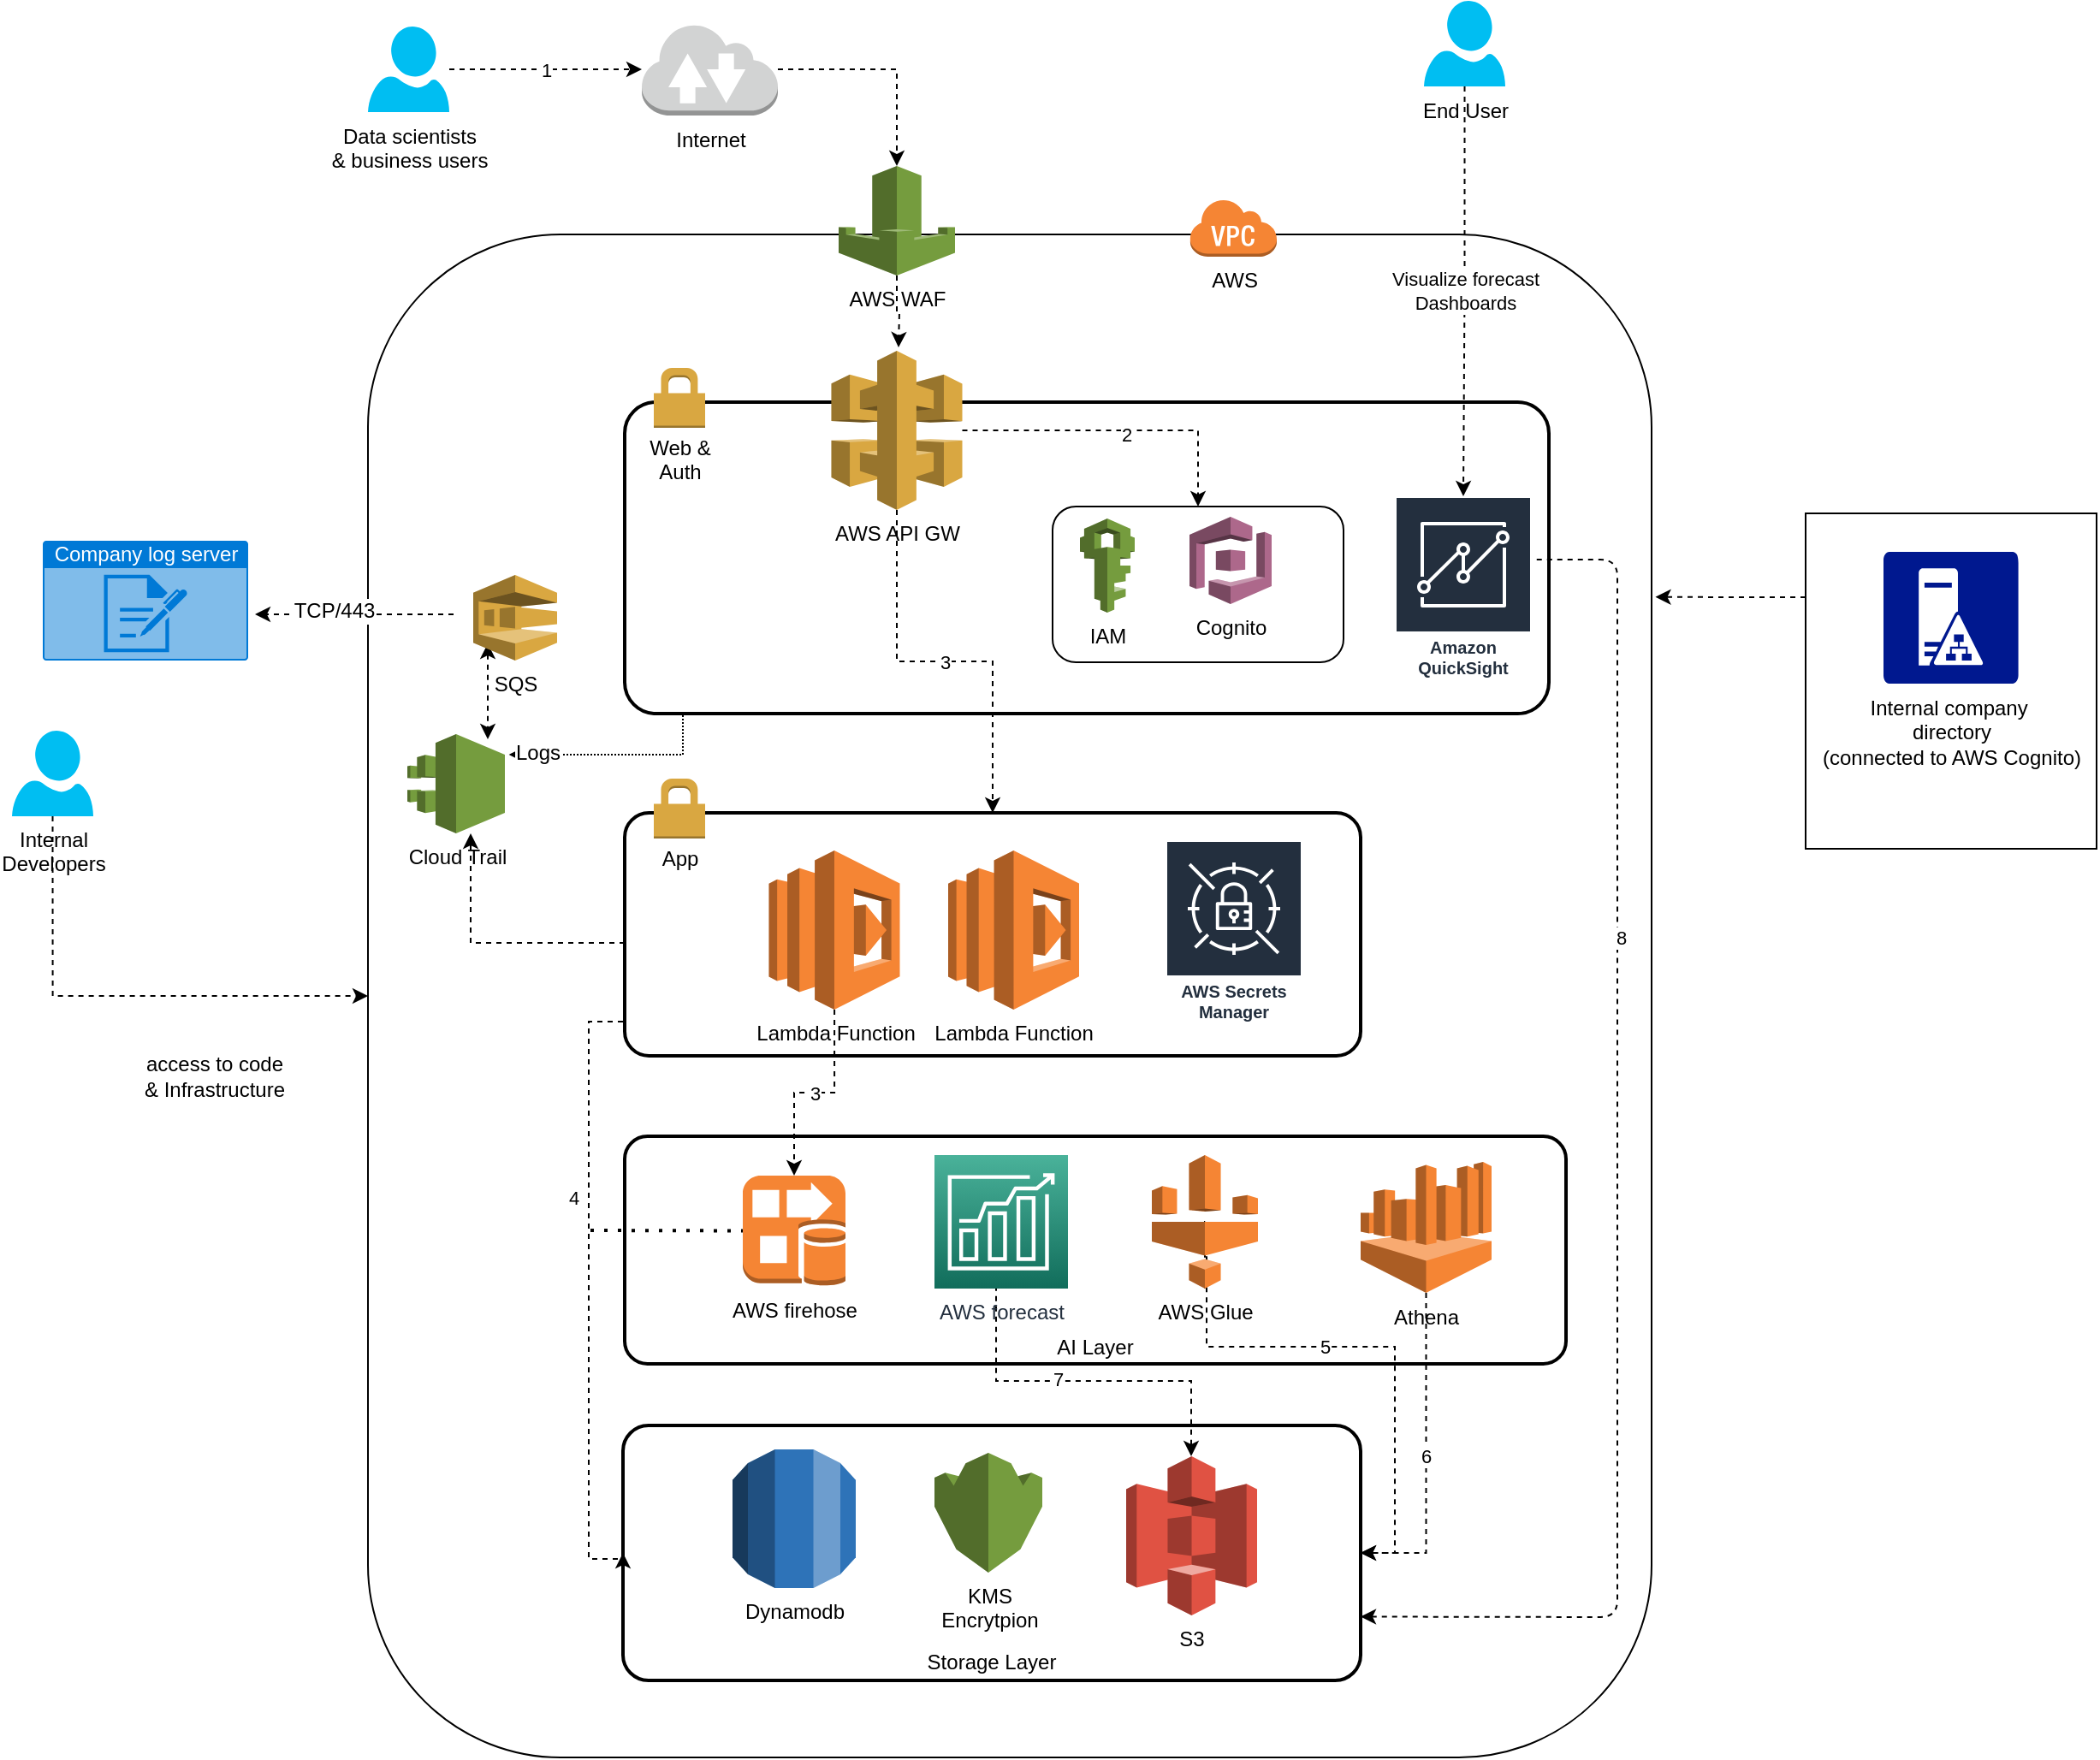 <mxfile version="13.5.8" type="device"><diagram id="nyJxmOIcVj75oOaWl1e2" name="Page-1"><mxGraphModel dx="2153" dy="1742" grid="1" gridSize="10" guides="1" tooltips="1" connect="1" arrows="1" fold="1" page="1" pageScale="1" pageWidth="850" pageHeight="1100" math="0" shadow="0"><root><mxCell id="0"/><mxCell id="1" parent="0"/><mxCell id="xC3p-2JrGwLegyFkNpzK-1" value="" style="rounded=1;whiteSpace=wrap;html=1;" parent="1" vertex="1"><mxGeometry x="50" width="750" height="890" as="geometry"/></mxCell><mxCell id="xC3p-2JrGwLegyFkNpzK-7" value="" style="rounded=1;arcSize=10;dashed=0;strokeColor=#000000;fillColor=none;gradientColor=none;strokeWidth=2;" parent="1" vertex="1"><mxGeometry x="200" y="98" width="540" height="182" as="geometry"/></mxCell><mxCell id="y2ARXunp5uVEYfUEWxLP-32" value="" style="rounded=1;whiteSpace=wrap;html=1;" parent="1" vertex="1"><mxGeometry x="450" y="159" width="170" height="91" as="geometry"/></mxCell><mxCell id="y2ARXunp5uVEYfUEWxLP-22" value="&#10;&#10;&#10;&#10;&#10;&#10;&#10;&#10;AI Layer" style="rounded=1;arcSize=10;dashed=0;strokeColor=#000000;fillColor=none;gradientColor=none;strokeWidth=2;" parent="1" vertex="1"><mxGeometry x="200" y="527" width="550" height="133" as="geometry"/></mxCell><mxCell id="RW00XCiDzplr0S9jMkI3-19" value="" style="edgeStyle=orthogonalEdgeStyle;rounded=0;orthogonalLoop=1;jettySize=auto;html=1;dashed=1;startArrow=none;startFill=0;endArrow=classic;endFill=1;" parent="1" source="xC3p-2JrGwLegyFkNpzK-18" target="f6ZlgsBKTlE_WPhgkNMk-1" edge="1"><mxGeometry relative="1" as="geometry"><Array as="points"><mxPoint x="110" y="414"/></Array></mxGeometry></mxCell><mxCell id="xC3p-2JrGwLegyFkNpzK-18" value="" style="rounded=1;arcSize=10;dashed=0;strokeColor=#000000;fillColor=none;gradientColor=none;strokeWidth=2;" parent="1" vertex="1"><mxGeometry x="200" y="338" width="430" height="142" as="geometry"/></mxCell><mxCell id="xC3p-2JrGwLegyFkNpzK-8" value="&lt;br&gt;&lt;br&gt;&lt;br&gt;&lt;br&gt;&lt;br&gt;Web &amp;amp;&lt;br&gt;Auth" style="dashed=0;html=1;shape=mxgraph.aws3.permissions;fillColor=#D9A741;gradientColor=none;dashed=0;" parent="1" vertex="1"><mxGeometry x="217" y="78" width="30" height="35" as="geometry"/></mxCell><mxCell id="xC3p-2JrGwLegyFkNpzK-25" value="&lt;br&gt;&lt;br&gt;&lt;br&gt;&lt;br&gt;App&lt;br&gt;" style="dashed=0;html=1;shape=mxgraph.aws3.permissions;fillColor=#D9A741;gradientColor=none;dashed=0;" parent="1" vertex="1"><mxGeometry x="217" y="318" width="30" height="35" as="geometry"/></mxCell><mxCell id="fVPYFeJSB_kTZBo1aj12-15" style="edgeStyle=orthogonalEdgeStyle;rounded=0;orthogonalLoop=1;jettySize=auto;html=1;exitX=0;exitY=0.25;exitDx=0;exitDy=0;entryX=1.003;entryY=0.238;entryDx=0;entryDy=0;entryPerimeter=0;dashed=1;startArrow=none;startFill=0;endArrow=classic;endFill=1;" edge="1" parent="1" source="xC3p-2JrGwLegyFkNpzK-26" target="xC3p-2JrGwLegyFkNpzK-1"><mxGeometry relative="1" as="geometry"/></mxCell><mxCell id="xC3p-2JrGwLegyFkNpzK-26" value="&lt;br&gt;&lt;br&gt;&lt;br&gt;&lt;br&gt;&lt;br&gt;&lt;br&gt;&lt;br&gt;&lt;br&gt;&lt;br&gt;&lt;br&gt;&lt;br&gt;&lt;br&gt;" style="rounded=0;whiteSpace=wrap;html=1;" parent="1" vertex="1"><mxGeometry x="890" y="163" width="170" height="196" as="geometry"/></mxCell><mxCell id="xC3p-2JrGwLegyFkNpzK-27" value="Internal company&amp;nbsp;&lt;br&gt;directory &lt;br&gt;(connected to AWS Cognito)" style="shadow=0;dashed=0;html=1;labelPosition=center;verticalLabelPosition=bottom;verticalAlign=top;align=center;strokeColor=none;shape=mxgraph.mscae.vm.active_directory;fillColor=#00188F;strokeColor=none;" parent="1" vertex="1"><mxGeometry x="935.5" y="185.5" width="79" height="77" as="geometry"/></mxCell><mxCell id="xC3p-2JrGwLegyFkNpzK-39" value="&#10;&#10;&#10;&#10;&#10;&#10;&#10;&#10;&#10;Storage Layer" style="rounded=1;arcSize=10;dashed=0;strokeColor=#000000;fillColor=none;gradientColor=none;strokeWidth=2;" parent="1" vertex="1"><mxGeometry x="199" y="696" width="431" height="149" as="geometry"/></mxCell><mxCell id="xC3p-2JrGwLegyFkNpzK-40" value="Dynamodb" style="outlineConnect=0;dashed=0;verticalLabelPosition=bottom;verticalAlign=top;align=center;html=1;shape=mxgraph.aws3.rds;fillColor=#2E73B8;gradientColor=none;" parent="1" vertex="1"><mxGeometry x="263" y="710" width="72" height="81" as="geometry"/></mxCell><mxCell id="xC3p-2JrGwLegyFkNpzK-47" value="AWS" style="outlineConnect=0;dashed=0;verticalLabelPosition=bottom;verticalAlign=top;align=center;html=1;shape=mxgraph.aws3.virtual_private_cloud;fillColor=#F58534;gradientColor=none;" parent="1" vertex="1"><mxGeometry x="530" y="-21" width="51" height="34" as="geometry"/></mxCell><mxCell id="3qsgDyayi-OAPHluCu57-2" style="edgeStyle=orthogonalEdgeStyle;rounded=0;html=1;exitX=0.5;exitY=1;exitDx=0;exitDy=0;exitPerimeter=0;entryX=0;entryY=0.5;entryDx=0;entryDy=0;jettySize=auto;orthogonalLoop=1;dashed=1;" parent="1" source="xC3p-2JrGwLegyFkNpzK-77" target="xC3p-2JrGwLegyFkNpzK-1" edge="1"><mxGeometry relative="1" as="geometry"><mxPoint x="-104" y="445" as="targetPoint"/></mxGeometry></mxCell><mxCell id="AAxCWXPfxZnglJLr-LG2-1" value="access to&amp;nbsp;code&lt;br&gt;&amp;amp; Infrastructure" style="text;html=1;resizable=0;points=[];align=center;verticalAlign=middle;labelBackgroundColor=#ffffff;" parent="3qsgDyayi-OAPHluCu57-2" vertex="1" connectable="0"><mxGeometry x="-0.276" y="47" relative="1" as="geometry"><mxPoint x="47" y="47" as="offset"/></mxGeometry></mxCell><mxCell id="xC3p-2JrGwLegyFkNpzK-77" value="Internal &lt;br&gt;Developers" style="verticalLabelPosition=bottom;html=1;verticalAlign=top;align=center;strokeColor=none;fillColor=#00BEF2;shape=mxgraph.azure.user;" parent="1" vertex="1"><mxGeometry x="-158" y="290" width="47.5" height="50" as="geometry"/></mxCell><mxCell id="hpODliHHciKJlQ1jHM1I-17" style="edgeStyle=orthogonalEdgeStyle;rounded=0;orthogonalLoop=1;jettySize=auto;html=1;entryX=0.75;entryY=0.5;entryDx=0;entryDy=0;entryPerimeter=0;dashed=1;dashPattern=1 1;startArrow=none;startFill=0;endArrow=classic;endFill=1;" parent="1" edge="1"><mxGeometry relative="1" as="geometry"><mxPoint x="235" y="280" as="sourcePoint"/><mxPoint x="132.333" y="304" as="targetPoint"/><Array as="points"><mxPoint x="234" y="304"/></Array></mxGeometry></mxCell><mxCell id="hpODliHHciKJlQ1jHM1I-18" value="Logs" style="text;html=1;resizable=0;points=[];align=center;verticalAlign=middle;labelBackgroundColor=#ffffff;" parent="hpODliHHciKJlQ1jHM1I-17" vertex="1" connectable="0"><mxGeometry x="0.727" y="-1" relative="1" as="geometry"><mxPoint x="-1" as="offset"/></mxGeometry></mxCell><mxCell id="y2ARXunp5uVEYfUEWxLP-27" value="3" style="edgeStyle=orthogonalEdgeStyle;rounded=0;orthogonalLoop=1;jettySize=auto;html=1;exitX=0.5;exitY=1;exitDx=0;exitDy=0;exitPerimeter=0;entryX=0.5;entryY=0;entryDx=0;entryDy=0;dashed=1;" parent="1" source="tWSmQm0AyCc1m6UnGUSD-1" target="xC3p-2JrGwLegyFkNpzK-18" edge="1"><mxGeometry relative="1" as="geometry"/></mxCell><mxCell id="y2ARXunp5uVEYfUEWxLP-31" value="" style="edgeStyle=orthogonalEdgeStyle;rounded=0;orthogonalLoop=1;jettySize=auto;html=1;dashed=1;entryX=0.5;entryY=0;entryDx=0;entryDy=0;" parent="1" source="tWSmQm0AyCc1m6UnGUSD-1" target="y2ARXunp5uVEYfUEWxLP-32" edge="1"><mxGeometry relative="1" as="geometry"/></mxCell><mxCell id="y2ARXunp5uVEYfUEWxLP-34" value="2" style="edgeLabel;html=1;align=center;verticalAlign=middle;resizable=0;points=[];" parent="y2ARXunp5uVEYfUEWxLP-31" vertex="1" connectable="0"><mxGeometry x="0.052" y="-2" relative="1" as="geometry"><mxPoint x="-1" as="offset"/></mxGeometry></mxCell><mxCell id="tWSmQm0AyCc1m6UnGUSD-1" value="AWS API GW" style="outlineConnect=0;dashed=0;verticalLabelPosition=bottom;verticalAlign=top;align=center;html=1;shape=mxgraph.aws3.api_gateway;fillColor=#D9A741;gradientColor=none;" parent="1" vertex="1"><mxGeometry x="320.75" y="68" width="76.5" height="93" as="geometry"/></mxCell><mxCell id="keHfwbpownfvH1fBrnU9-1" value="Cognito" style="outlineConnect=0;dashed=0;verticalLabelPosition=bottom;verticalAlign=top;align=center;html=1;shape=mxgraph.aws3.cognito;fillColor=#AD688B;gradientColor=none;" parent="1" vertex="1"><mxGeometry x="530" y="165" width="48" height="51" as="geometry"/></mxCell><mxCell id="ZXoVBEidjBY4tWp0ZXzJ-2" style="edgeStyle=orthogonalEdgeStyle;rounded=0;orthogonalLoop=1;jettySize=auto;html=1;exitX=0.5;exitY=1;exitDx=0;exitDy=0;exitPerimeter=0;entryX=0.5;entryY=0.05;entryDx=0;entryDy=0;entryPerimeter=0;dashed=1;startArrow=classic;startFill=1;" parent="1" edge="1"><mxGeometry relative="1" as="geometry"><mxPoint x="120" y="239" as="sourcePoint"/><mxPoint x="120" y="295" as="targetPoint"/></mxGeometry></mxCell><mxCell id="ZXoVBEidjBY4tWp0ZXzJ-5" style="edgeStyle=orthogonalEdgeStyle;rounded=0;orthogonalLoop=1;jettySize=auto;html=1;exitX=0;exitY=0.5;exitDx=0;exitDy=0;exitPerimeter=0;entryX=1;entryY=0.5;entryDx=0;entryDy=0;dashed=1;" parent="1" edge="1"><mxGeometry relative="1" as="geometry"><mxPoint x="100" y="222" as="sourcePoint"/><mxPoint x="-16" y="222" as="targetPoint"/></mxGeometry></mxCell><mxCell id="QpHxutdBIeArY5YzaVLx-5" value="TCP/443" style="text;html=1;resizable=0;points=[];align=center;verticalAlign=middle;labelBackgroundColor=#ffffff;" parent="ZXoVBEidjBY4tWp0ZXzJ-5" vertex="1" connectable="0"><mxGeometry x="0.213" y="-2" relative="1" as="geometry"><mxPoint as="offset"/></mxGeometry></mxCell><mxCell id="f6ZlgsBKTlE_WPhgkNMk-1" value="Cloud Trail" style="outlineConnect=0;dashed=0;verticalLabelPosition=bottom;verticalAlign=top;align=center;html=1;shape=mxgraph.aws3.cloudtrail;fillColor=#759C3E;gradientColor=none;" parent="1" vertex="1"><mxGeometry x="73" y="292" width="57" height="58" as="geometry"/></mxCell><mxCell id="y2ARXunp5uVEYfUEWxLP-6" value="1" style="edgeStyle=orthogonalEdgeStyle;rounded=0;orthogonalLoop=1;jettySize=auto;html=1;dashed=1;" parent="1" source="y2ARXunp5uVEYfUEWxLP-1" target="y2ARXunp5uVEYfUEWxLP-5" edge="1"><mxGeometry relative="1" as="geometry"/></mxCell><mxCell id="y2ARXunp5uVEYfUEWxLP-1" value="Data scientists&lt;br&gt;&amp;amp; business users" style="verticalLabelPosition=bottom;html=1;verticalAlign=top;align=center;strokeColor=none;fillColor=#00BEF2;shape=mxgraph.azure.user;" parent="1" vertex="1"><mxGeometry x="50" y="-121.5" width="47.5" height="50" as="geometry"/></mxCell><mxCell id="y2ARXunp5uVEYfUEWxLP-10" value="" style="edgeStyle=orthogonalEdgeStyle;rounded=0;orthogonalLoop=1;jettySize=auto;html=1;dashed=1;" parent="1" source="y2ARXunp5uVEYfUEWxLP-5" target="y2ARXunp5uVEYfUEWxLP-9" edge="1"><mxGeometry relative="1" as="geometry"/></mxCell><mxCell id="y2ARXunp5uVEYfUEWxLP-5" value="Internet" style="outlineConnect=0;dashed=0;verticalLabelPosition=bottom;verticalAlign=top;align=center;html=1;shape=mxgraph.aws3.internet_2;fillColor=#D2D3D3;gradientColor=none;" parent="1" vertex="1"><mxGeometry x="210" y="-123.5" width="79.5" height="54" as="geometry"/></mxCell><mxCell id="y2ARXunp5uVEYfUEWxLP-11" style="edgeStyle=orthogonalEdgeStyle;rounded=0;orthogonalLoop=1;jettySize=auto;html=1;exitX=0.5;exitY=1;exitDx=0;exitDy=0;exitPerimeter=0;entryX=0.5;entryY=0;entryDx=0;entryDy=0;entryPerimeter=0;dashed=1;" parent="1" source="y2ARXunp5uVEYfUEWxLP-9" edge="1"><mxGeometry relative="1" as="geometry"><mxPoint x="360" y="66" as="targetPoint"/></mxGeometry></mxCell><mxCell id="y2ARXunp5uVEYfUEWxLP-9" value="AWS WAF" style="outlineConnect=0;dashed=0;verticalLabelPosition=bottom;verticalAlign=top;align=center;html=1;shape=mxgraph.aws3.waf;fillColor=#759C3E;gradientColor=none;" parent="1" vertex="1"><mxGeometry x="325" y="-40" width="68" height="64" as="geometry"/></mxCell><mxCell id="RW00XCiDzplr0S9jMkI3-10" value="" style="edgeStyle=orthogonalEdgeStyle;rounded=0;orthogonalLoop=1;jettySize=auto;html=1;entryX=0;entryY=0.5;entryDx=0;entryDy=0;dashed=1;" parent="1" target="xC3p-2JrGwLegyFkNpzK-39" edge="1"><mxGeometry relative="1" as="geometry"><mxPoint x="199" y="460" as="sourcePoint"/><Array as="points"><mxPoint x="179" y="460"/><mxPoint x="179" y="774"/></Array></mxGeometry></mxCell><mxCell id="RW00XCiDzplr0S9jMkI3-11" value="4" style="edgeLabel;html=1;align=center;verticalAlign=middle;resizable=0;points=[];" parent="RW00XCiDzplr0S9jMkI3-10" vertex="1" connectable="0"><mxGeometry x="-0.311" y="-9" relative="1" as="geometry"><mxPoint as="offset"/></mxGeometry></mxCell><mxCell id="RW00XCiDzplr0S9jMkI3-16" value="3" style="edgeStyle=orthogonalEdgeStyle;rounded=0;orthogonalLoop=1;jettySize=auto;html=1;dashed=1;startArrow=none;startFill=0;endArrow=classic;endFill=1;" parent="1" source="y2ARXunp5uVEYfUEWxLP-12" target="RW00XCiDzplr0S9jMkI3-4" edge="1"><mxGeometry relative="1" as="geometry"/></mxCell><mxCell id="y2ARXunp5uVEYfUEWxLP-12" value="Lambda Function" style="outlineConnect=0;dashed=0;verticalLabelPosition=bottom;verticalAlign=top;align=center;html=1;shape=mxgraph.aws3.lambda;fillColor=#F58534;gradientColor=none;" parent="1" vertex="1"><mxGeometry x="284.25" y="360" width="76.5" height="93" as="geometry"/></mxCell><mxCell id="y2ARXunp5uVEYfUEWxLP-13" value="Lambda Function" style="outlineConnect=0;dashed=0;verticalLabelPosition=bottom;verticalAlign=top;align=center;html=1;shape=mxgraph.aws3.lambda;fillColor=#F58534;gradientColor=none;" parent="1" vertex="1"><mxGeometry x="389" y="360" width="76.5" height="93" as="geometry"/></mxCell><mxCell id="y2ARXunp5uVEYfUEWxLP-15" value="IAM" style="outlineConnect=0;dashed=0;verticalLabelPosition=bottom;verticalAlign=top;align=center;html=1;shape=mxgraph.aws3.iam;fillColor=#759C3E;gradientColor=none;" parent="1" vertex="1"><mxGeometry x="466" y="166" width="32" height="55" as="geometry"/></mxCell><mxCell id="y2ARXunp5uVEYfUEWxLP-17" value="SQS" style="outlineConnect=0;dashed=0;verticalLabelPosition=bottom;verticalAlign=top;align=center;html=1;shape=mxgraph.aws3.sqs;fillColor=#D9A741;gradientColor=none;" parent="1" vertex="1"><mxGeometry x="111.5" y="199" width="49" height="50" as="geometry"/></mxCell><mxCell id="RW00XCiDzplr0S9jMkI3-12" value="5" style="edgeStyle=orthogonalEdgeStyle;rounded=0;orthogonalLoop=1;jettySize=auto;html=1;exitX=1;exitY=0.5;exitDx=0;exitDy=0;entryX=0.5;entryY=1;entryDx=0;entryDy=0;entryPerimeter=0;dashed=1;startArrow=classic;startFill=1;endArrow=none;endFill=0;" parent="1" source="xC3p-2JrGwLegyFkNpzK-39" target="RW00XCiDzplr0S9jMkI3-5" edge="1"><mxGeometry relative="1" as="geometry"><Array as="points"><mxPoint x="650" y="771"/><mxPoint x="650" y="650"/><mxPoint x="540" y="650"/><mxPoint x="540" y="577"/></Array></mxGeometry></mxCell><mxCell id="y2ARXunp5uVEYfUEWxLP-23" value="S3" style="outlineConnect=0;dashed=0;verticalLabelPosition=bottom;verticalAlign=top;align=center;html=1;shape=mxgraph.aws3.s3;fillColor=#E05243;gradientColor=none;" parent="1" vertex="1"><mxGeometry x="493" y="714" width="76.5" height="93" as="geometry"/></mxCell><mxCell id="y2ARXunp5uVEYfUEWxLP-24" value="KMS &lt;br&gt;Encrytpion" style="outlineConnect=0;dashed=0;verticalLabelPosition=bottom;verticalAlign=top;align=center;html=1;shape=mxgraph.aws3.kms;fillColor=#759C3E;gradientColor=none;" parent="1" vertex="1"><mxGeometry x="381" y="712" width="63" height="70" as="geometry"/></mxCell><mxCell id="qw4tt37Zj0XxKQqDNwrS-1" value="Company log server" style="html=1;strokeColor=none;fillColor=#0079D6;labelPosition=center;verticalLabelPosition=middle;verticalAlign=top;align=center;fontSize=12;outlineConnect=0;spacingTop=-6;fontColor=#FFFFFF;shape=mxgraph.sitemap.log;" parent="1" vertex="1"><mxGeometry x="-140" y="179" width="120" height="70" as="geometry"/></mxCell><mxCell id="RW00XCiDzplr0S9jMkI3-13" value="" style="edgeStyle=orthogonalEdgeStyle;rounded=0;orthogonalLoop=1;jettySize=auto;html=1;dashed=1;startArrow=none;startFill=0;endArrow=classic;endFill=1;" parent="1" target="y2ARXunp5uVEYfUEWxLP-23" edge="1"><mxGeometry relative="1" as="geometry"><Array as="points"><mxPoint x="417" y="670"/><mxPoint x="531" y="670"/></Array><mxPoint x="417" y="614.434" as="sourcePoint"/></mxGeometry></mxCell><mxCell id="fVPYFeJSB_kTZBo1aj12-9" value="7" style="edgeLabel;html=1;align=center;verticalAlign=middle;resizable=0;points=[];" vertex="1" connectable="0" parent="RW00XCiDzplr0S9jMkI3-13"><mxGeometry x="-0.141" y="1" relative="1" as="geometry"><mxPoint as="offset"/></mxGeometry></mxCell><mxCell id="RW00XCiDzplr0S9jMkI3-4" value="AWS firehose" style="outlineConnect=0;dashed=0;verticalLabelPosition=bottom;verticalAlign=top;align=center;html=1;shape=mxgraph.aws3.kinesis_firehose;fillColor=#F58534;gradientColor=none;" parent="1" vertex="1"><mxGeometry x="269" y="550" width="60" height="64.5" as="geometry"/></mxCell><mxCell id="RW00XCiDzplr0S9jMkI3-5" value="AWS Glue" style="outlineConnect=0;dashed=0;verticalLabelPosition=bottom;verticalAlign=top;align=center;html=1;shape=mxgraph.aws3.glue;fillColor=#F58534;gradientColor=none;" parent="1" vertex="1"><mxGeometry x="508" y="538" width="62" height="78" as="geometry"/></mxCell><mxCell id="fVPYFeJSB_kTZBo1aj12-1" value="AWS forecast" style="outlineConnect=0;fontColor=#232F3E;gradientColor=#4AB29A;gradientDirection=north;fillColor=#116D5B;strokeColor=#ffffff;dashed=0;verticalLabelPosition=bottom;verticalAlign=top;align=center;html=1;fontSize=12;fontStyle=0;aspect=fixed;shape=mxgraph.aws4.resourceIcon;resIcon=mxgraph.aws4.forecast;" vertex="1" parent="1"><mxGeometry x="381" y="538" width="78" height="78" as="geometry"/></mxCell><mxCell id="fVPYFeJSB_kTZBo1aj12-2" value="AWS Secrets Manager" style="outlineConnect=0;fontColor=#232F3E;gradientColor=none;strokeColor=#ffffff;fillColor=#232F3E;dashed=0;verticalLabelPosition=middle;verticalAlign=bottom;align=center;html=1;whiteSpace=wrap;fontSize=10;fontStyle=1;spacing=3;shape=mxgraph.aws4.productIcon;prIcon=mxgraph.aws4.secrets_manager;" vertex="1" parent="1"><mxGeometry x="516" y="354" width="80" height="110" as="geometry"/></mxCell><mxCell id="fVPYFeJSB_kTZBo1aj12-3" value="" style="endArrow=none;dashed=1;html=1;dashPattern=1 3;strokeWidth=2;entryX=0;entryY=0.5;entryDx=0;entryDy=0;entryPerimeter=0;" edge="1" parent="1" target="RW00XCiDzplr0S9jMkI3-4"><mxGeometry width="50" height="50" relative="1" as="geometry"><mxPoint x="180" y="582" as="sourcePoint"/><mxPoint x="230" y="570" as="targetPoint"/></mxGeometry></mxCell><mxCell id="fVPYFeJSB_kTZBo1aj12-5" value="6" style="edgeStyle=orthogonalEdgeStyle;rounded=0;orthogonalLoop=1;jettySize=auto;html=1;entryX=1;entryY=0.5;entryDx=0;entryDy=0;dashed=1;" edge="1" parent="1" source="fVPYFeJSB_kTZBo1aj12-4" target="xC3p-2JrGwLegyFkNpzK-39"><mxGeometry relative="1" as="geometry"/></mxCell><mxCell id="fVPYFeJSB_kTZBo1aj12-4" value="Athena" style="outlineConnect=0;dashed=0;verticalLabelPosition=bottom;verticalAlign=top;align=center;html=1;shape=mxgraph.aws3.athena;fillColor=#F58534;gradientColor=none;" vertex="1" parent="1"><mxGeometry x="630" y="542" width="76.5" height="76.5" as="geometry"/></mxCell><mxCell id="fVPYFeJSB_kTZBo1aj12-6" value="Amazon QuickSight" style="outlineConnect=0;fontColor=#232F3E;gradientColor=none;strokeColor=#ffffff;fillColor=#232F3E;dashed=0;verticalLabelPosition=middle;verticalAlign=bottom;align=center;html=1;whiteSpace=wrap;fontSize=10;fontStyle=1;spacing=3;shape=mxgraph.aws4.productIcon;prIcon=mxgraph.aws4.quicksight;" vertex="1" parent="1"><mxGeometry x="650" y="153" width="80" height="110" as="geometry"/></mxCell><mxCell id="fVPYFeJSB_kTZBo1aj12-8" value="Visualize forecast&lt;br&gt;Dashboards" style="edgeStyle=orthogonalEdgeStyle;rounded=0;orthogonalLoop=1;jettySize=auto;html=1;dashed=1;" edge="1" parent="1" source="fVPYFeJSB_kTZBo1aj12-7" target="fVPYFeJSB_kTZBo1aj12-6"><mxGeometry relative="1" as="geometry"/></mxCell><mxCell id="fVPYFeJSB_kTZBo1aj12-7" value="End User" style="verticalLabelPosition=bottom;html=1;verticalAlign=top;align=center;strokeColor=none;fillColor=#00BEF2;shape=mxgraph.azure.user;" vertex="1" parent="1"><mxGeometry x="667" y="-136.5" width="47.5" height="50" as="geometry"/></mxCell><mxCell id="fVPYFeJSB_kTZBo1aj12-12" value="" style="endArrow=none;startArrow=classic;html=1;dashed=1;exitX=1;exitY=0.75;exitDx=0;exitDy=0;startFill=1;endFill=0;" edge="1" parent="1" source="xC3p-2JrGwLegyFkNpzK-39"><mxGeometry width="50" height="50" relative="1" as="geometry"><mxPoint x="670" y="280" as="sourcePoint"/><mxPoint x="730" y="190" as="targetPoint"/><Array as="points"><mxPoint x="780" y="808"/><mxPoint x="780" y="500"/><mxPoint x="780" y="190"/><mxPoint x="750" y="190"/></Array></mxGeometry></mxCell><mxCell id="fVPYFeJSB_kTZBo1aj12-13" value="8" style="edgeLabel;html=1;align=center;verticalAlign=middle;resizable=0;points=[];" vertex="1" connectable="0" parent="fVPYFeJSB_kTZBo1aj12-12"><mxGeometry x="0.335" y="-2" relative="1" as="geometry"><mxPoint y="-1" as="offset"/></mxGeometry></mxCell></root></mxGraphModel></diagram></mxfile>
